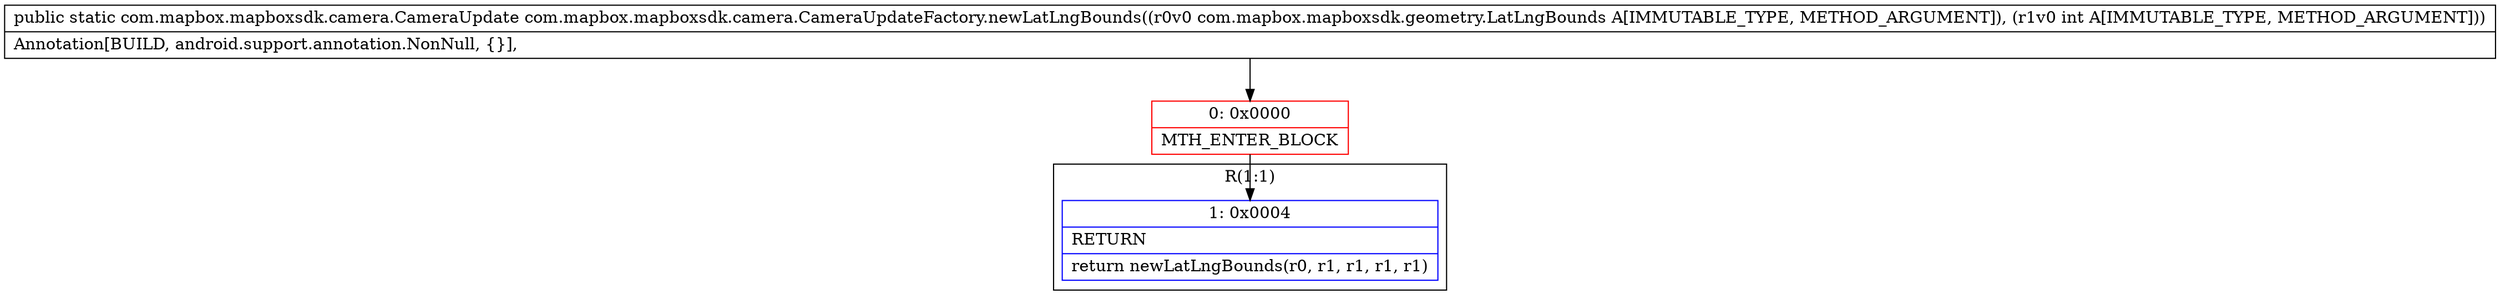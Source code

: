 digraph "CFG forcom.mapbox.mapboxsdk.camera.CameraUpdateFactory.newLatLngBounds(Lcom\/mapbox\/mapboxsdk\/geometry\/LatLngBounds;I)Lcom\/mapbox\/mapboxsdk\/camera\/CameraUpdate;" {
subgraph cluster_Region_1749963085 {
label = "R(1:1)";
node [shape=record,color=blue];
Node_1 [shape=record,label="{1\:\ 0x0004|RETURN\l|return newLatLngBounds(r0, r1, r1, r1, r1)\l}"];
}
Node_0 [shape=record,color=red,label="{0\:\ 0x0000|MTH_ENTER_BLOCK\l}"];
MethodNode[shape=record,label="{public static com.mapbox.mapboxsdk.camera.CameraUpdate com.mapbox.mapboxsdk.camera.CameraUpdateFactory.newLatLngBounds((r0v0 com.mapbox.mapboxsdk.geometry.LatLngBounds A[IMMUTABLE_TYPE, METHOD_ARGUMENT]), (r1v0 int A[IMMUTABLE_TYPE, METHOD_ARGUMENT]))  | Annotation[BUILD, android.support.annotation.NonNull, \{\}], \l}"];
MethodNode -> Node_0;
Node_0 -> Node_1;
}

